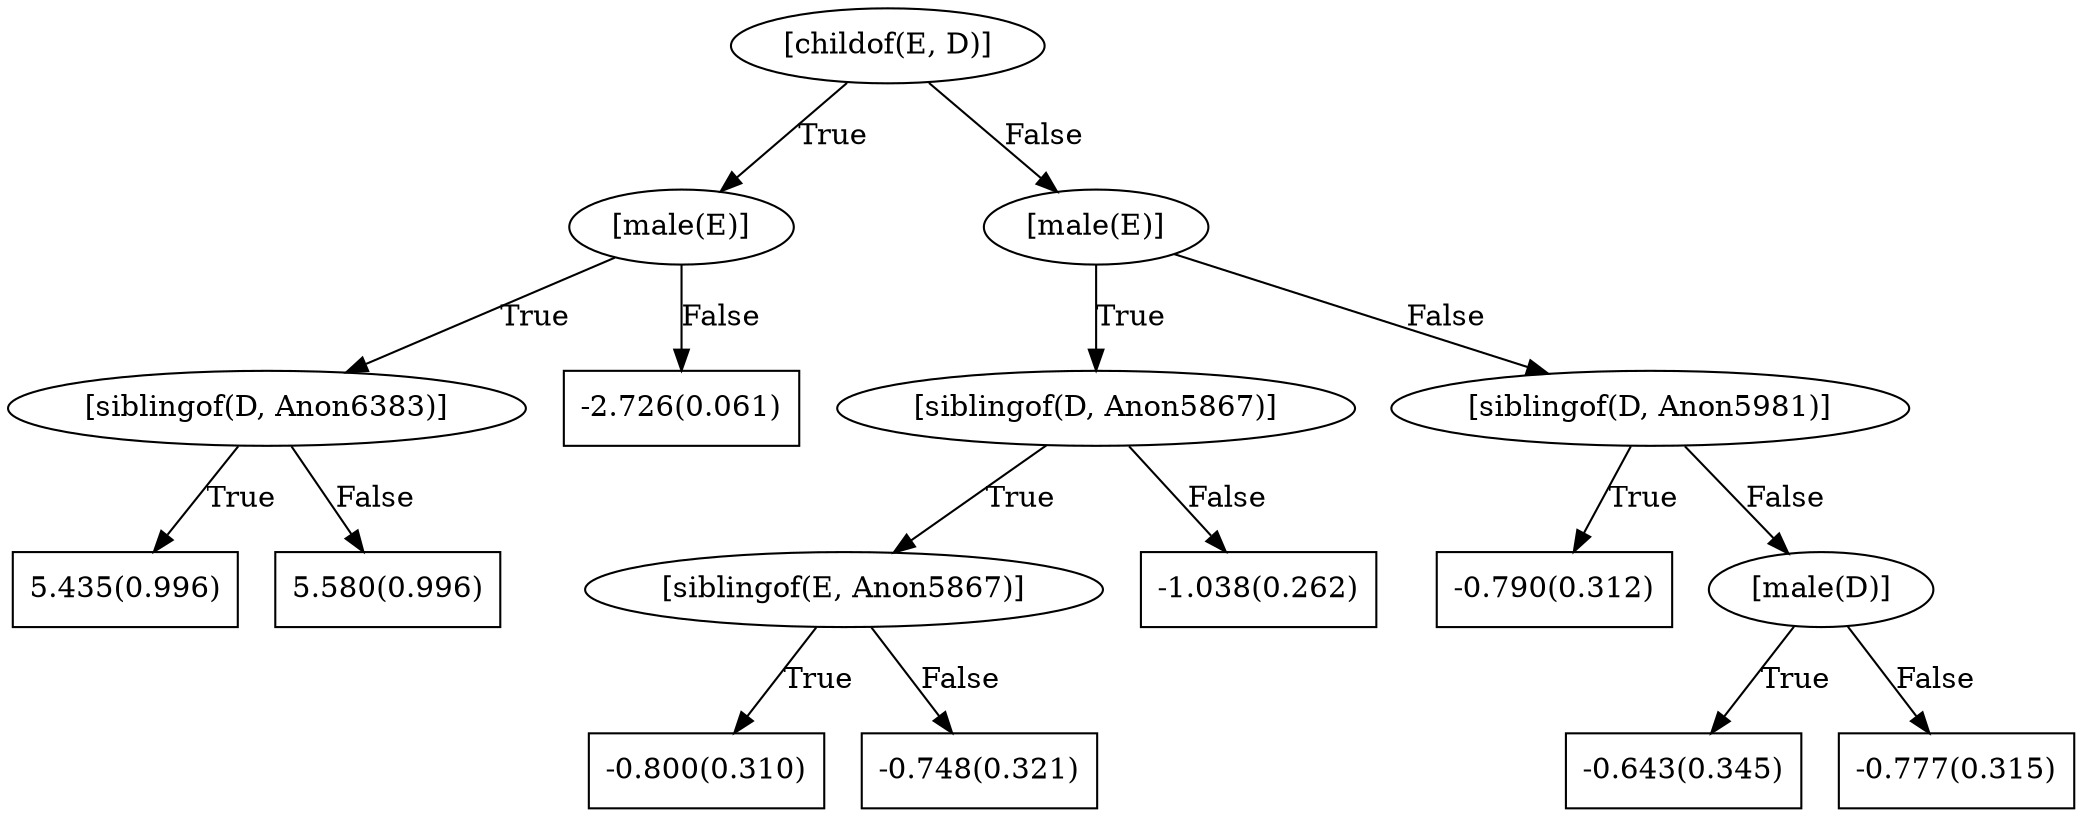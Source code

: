 digraph G{ 
1[label = "[childof(E, D)]"];
1 -> 2[label="True"];
1 -> 3[label="False"];
2[label = "[male(E)]"];
2 -> 4[label="True"];
2 -> 5[label="False"];
4[label = "[siblingof(D, Anon6383)]"];
4 -> 6[label="True"];
4 -> 7[label="False"];
6[shape = box,label = "5.435(0.996)"];
7[shape = box,label = "5.580(0.996)"];
5[shape = box,label = "-2.726(0.061)"];
3[label = "[male(E)]"];
3 -> 8[label="True"];
3 -> 9[label="False"];
8[label = "[siblingof(D, Anon5867)]"];
8 -> 10[label="True"];
8 -> 11[label="False"];
10[label = "[siblingof(E, Anon5867)]"];
10 -> 12[label="True"];
10 -> 13[label="False"];
12[shape = box,label = "-0.800(0.310)"];
13[shape = box,label = "-0.748(0.321)"];
11[shape = box,label = "-1.038(0.262)"];
9[label = "[siblingof(D, Anon5981)]"];
9 -> 14[label="True"];
9 -> 15[label="False"];
14[shape = box,label = "-0.790(0.312)"];
15[label = "[male(D)]"];
15 -> 16[label="True"];
15 -> 17[label="False"];
16[shape = box,label = "-0.643(0.345)"];
17[shape = box,label = "-0.777(0.315)"];
}
